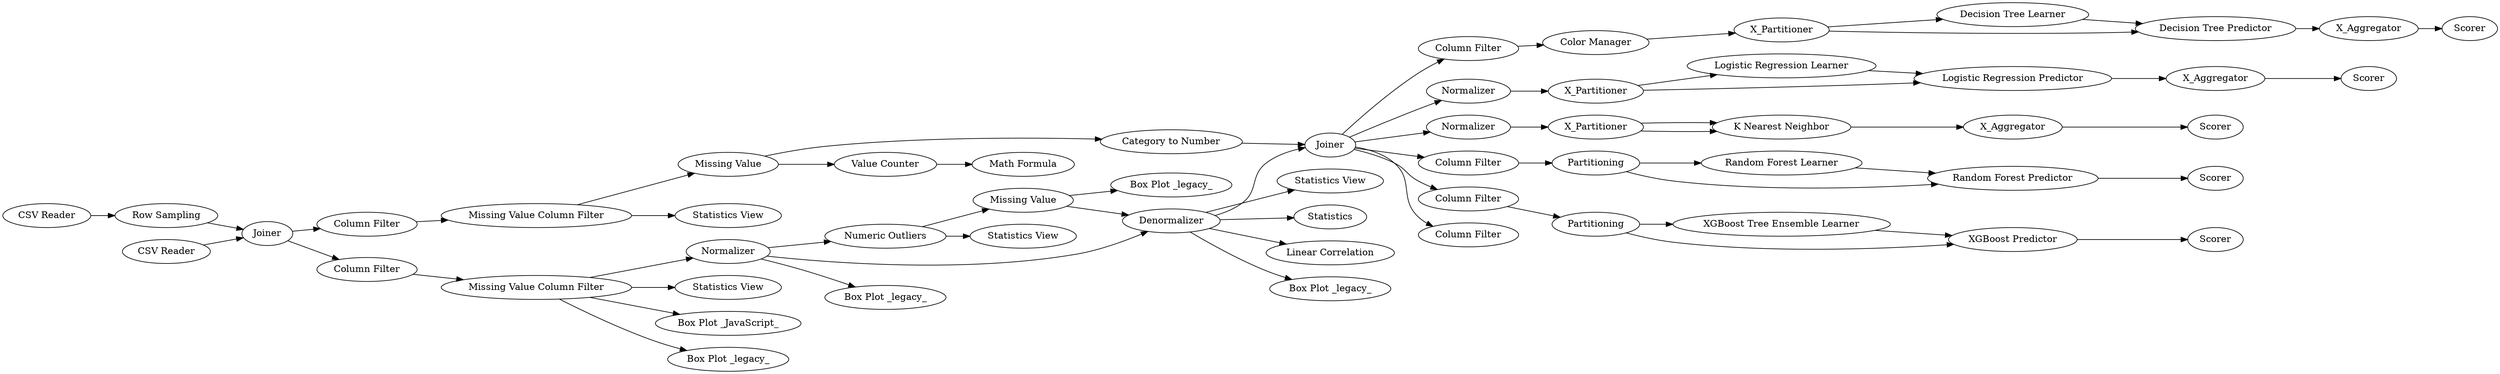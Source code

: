 digraph {
	1 [label="CSV Reader"]
	2 [label="Row Sampling"]
	3 [label="CSV Reader"]
	4 [label=Joiner]
	34 [label="Column Filter"]
	35 [label="Column Filter"]
	36 [label="Missing Value Column Filter"]
	37 [label="Missing Value Column Filter"]
	38 [label="Missing Value"]
	39 [label="Missing Value"]
	40 [label="Category to Number"]
	41 [label="Numeric Outliers"]
	42 [label=Joiner]
	45 [label=Normalizer]
	46 [label=Denormalizer]
	62 [label="Column Filter"]
	71 [label="Color Manager"]
	72 [label=X_Partitioner]
	73 [label="Decision Tree Learner"]
	74 [label="Decision Tree Predictor"]
	75 [label=Scorer]
	76 [label=X_Aggregator]
	77 [label=Normalizer]
	78 [label=X_Partitioner]
	79 [label="Logistic Regression Learner"]
	80 [label="Logistic Regression Predictor"]
	81 [label=X_Aggregator]
	82 [label=Scorer]
	91 [label="Value Counter"]
	92 [label="Math Formula"]
	94 [label="Statistics View"]
	95 [label=Statistics]
	96 [label="Linear Correlation"]
	97 [label="Statistics View"]
	98 [label="Statistics View"]
	99 [label="Statistics View"]
	100 [label="Box Plot _JavaScript_"]
	101 [label="Box Plot _legacy_"]
	102 [label="Box Plot _legacy_"]
	103 [label="Box Plot _legacy_"]
	104 [label="Box Plot _legacy_"]
	116 [label=Normalizer]
	117 [label=X_Partitioner]
	118 [label="K Nearest Neighbor"]
	119 [label=X_Aggregator]
	120 [label=Scorer]
	128 [label="Column Filter"]
	129 [label=Partitioning]
	130 [label="Random Forest Learner"]
	131 [label="Random Forest Predictor"]
	132 [label=Scorer]
	133 [label="Column Filter"]
	134 [label=Partitioning]
	135 [label="XGBoost Tree Ensemble Learner"]
	136 [label="XGBoost Predictor"]
	137 [label=Scorer]
	140 [label="Column Filter"]
	1 -> 2
	2 -> 4
	3 -> 4
	4 -> 34
	4 -> 35
	34 -> 36
	35 -> 37
	36 -> 38
	36 -> 97
	37 -> 45
	37 -> 101
	37 -> 100
	37 -> 98
	38 -> 40
	38 -> 91
	39 -> 46
	39 -> 103
	40 -> 42
	41 -> 39
	41 -> 99
	42 -> 62
	42 -> 140
	42 -> 128
	42 -> 133
	42 -> 116
	42 -> 77
	45 -> 46
	45 -> 41
	45 -> 102
	46 -> 42
	46 -> 104
	46 -> 96
	46 -> 94
	46 -> 95
	62 -> 71
	71 -> 72
	72 -> 73
	72 -> 74
	73 -> 74
	74 -> 76
	76 -> 75
	77 -> 78
	78 -> 79
	78 -> 80
	79 -> 80
	80 -> 81
	81 -> 82
	91 -> 92
	116 -> 117
	117 -> 118
	117 -> 118
	118 -> 119
	119 -> 120
	128 -> 129
	129 -> 131
	129 -> 130
	130 -> 131
	131 -> 132
	133 -> 134
	134 -> 135
	134 -> 136
	135 -> 136
	136 -> 137
	rankdir=LR
}
